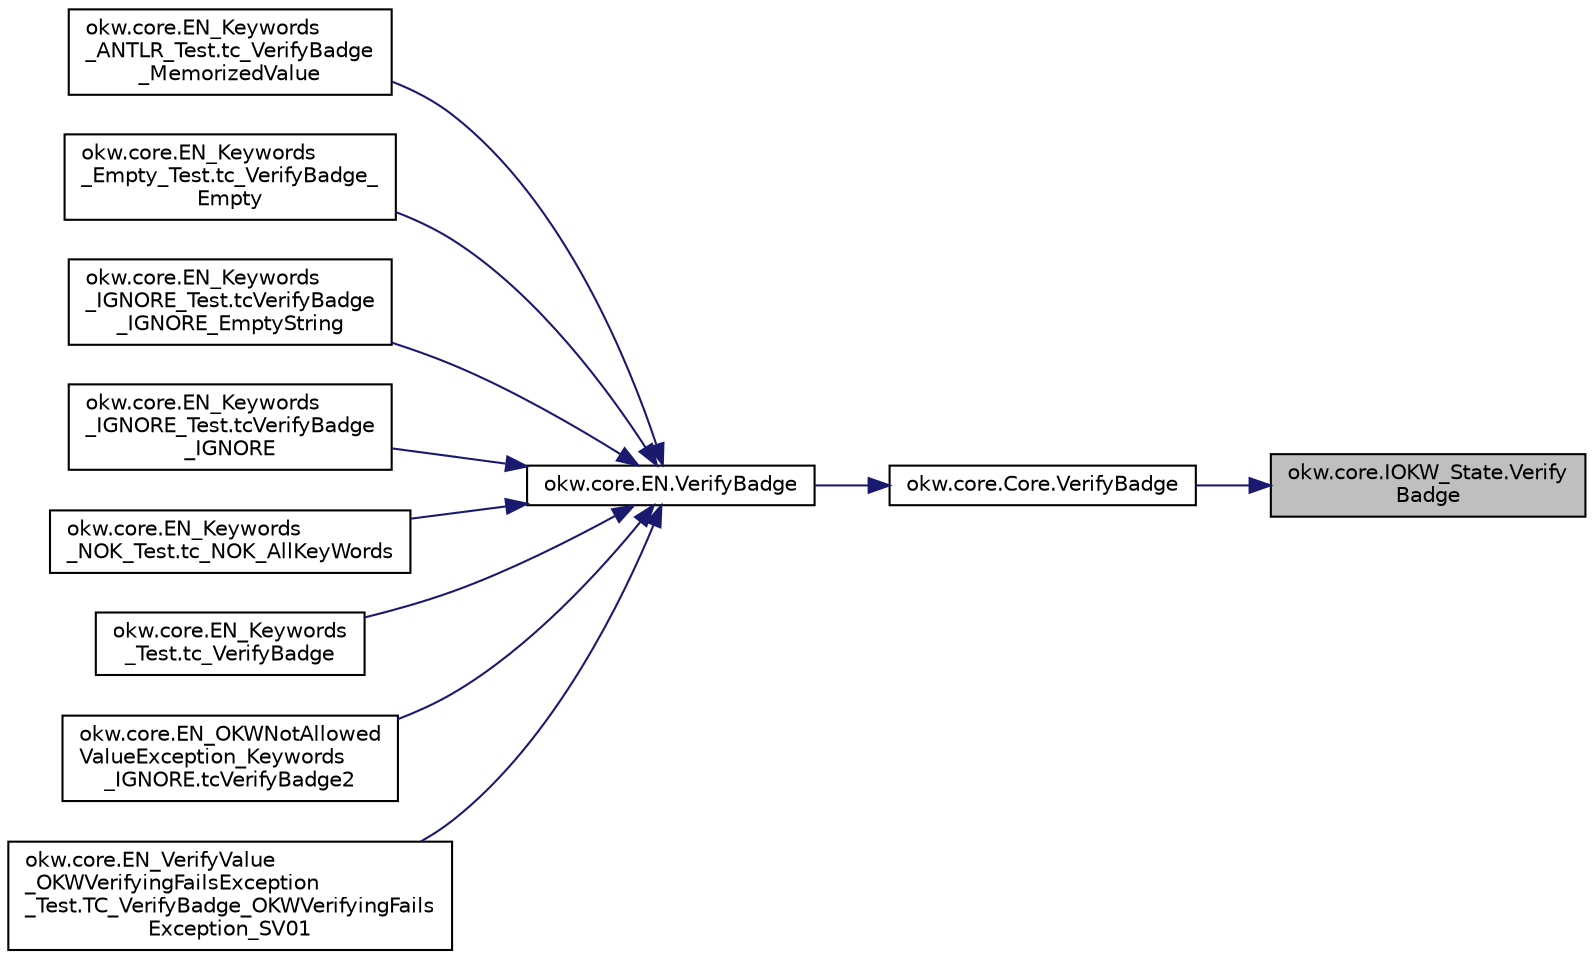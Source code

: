 digraph "okw.core.IOKW_State.VerifyBadge"
{
 // INTERACTIVE_SVG=YES
 // LATEX_PDF_SIZE
  edge [fontname="Helvetica",fontsize="10",labelfontname="Helvetica",labelfontsize="10"];
  node [fontname="Helvetica",fontsize="10",shape=record];
  rankdir="RL";
  Node4045 [label="okw.core.IOKW_State.Verify\lBadge",height=0.2,width=0.4,color="black", fillcolor="grey75", style="filled", fontcolor="black",tooltip="Überprüft den Badge des Objektes ."];
  Node4045 -> Node4046 [dir="back",color="midnightblue",fontsize="10",style="solid",fontname="Helvetica"];
  Node4046 [label="okw.core.Core.VerifyBadge",height=0.2,width=0.4,color="black", fillcolor="white", style="filled",URL="$classokw_1_1core_1_1_core.html#a1ef41049d026a423f72c8e59770fd30e",tooltip="Überprüft den Badge des Objektes ."];
  Node4046 -> Node4047 [dir="back",color="midnightblue",fontsize="10",style="solid",fontname="Helvetica"];
  Node4047 [label="okw.core.EN.VerifyBadge",height=0.2,width=0.4,color="black", fillcolor="white", style="filled",URL="$classokw_1_1core_1_1_e_n.html#a3e6f852b199a67adc840960a96a9e6b3",tooltip="Überprüft den Badge des Objektes ."];
  Node4047 -> Node4048 [dir="back",color="midnightblue",fontsize="10",style="solid",fontname="Helvetica"];
  Node4048 [label="okw.core.EN_Keywords\l_ANTLR_Test.tc_VerifyBadge\l_MemorizedValue",height=0.2,width=0.4,color="black", fillcolor="white", style="filled",URL="$classokw_1_1core_1_1_e_n___keywords___a_n_t_l_r___test.html#a54243da38e7f31b496f9413a4b238e19",tooltip=" "];
  Node4047 -> Node4049 [dir="back",color="midnightblue",fontsize="10",style="solid",fontname="Helvetica"];
  Node4049 [label="okw.core.EN_Keywords\l_Empty_Test.tc_VerifyBadge_\lEmpty",height=0.2,width=0.4,color="black", fillcolor="white", style="filled",URL="$classokw_1_1core_1_1_e_n___keywords___empty___test.html#adf4e014dad4eb7e14117ecf0b9819a61",tooltip="Prüft \"${EMPTY}\" für das Schlüsslewort VerifyBadge(string,string)"];
  Node4047 -> Node4050 [dir="back",color="midnightblue",fontsize="10",style="solid",fontname="Helvetica"];
  Node4050 [label="okw.core.EN_Keywords\l_IGNORE_Test.tcVerifyBadge\l_IGNORE_EmptyString",height=0.2,width=0.4,color="black", fillcolor="white", style="filled",URL="$classokw_1_1core_1_1_e_n___keywords___i_g_n_o_r_e___test.html#a7e466d22a1777038bf749ddac487c968",tooltip="Prüft ob das Schlüsselwort VerifyLabel( FN, \"\" ) nicht ausgeführt wird."];
  Node4047 -> Node4051 [dir="back",color="midnightblue",fontsize="10",style="solid",fontname="Helvetica"];
  Node4051 [label="okw.core.EN_Keywords\l_IGNORE_Test.tcVerifyBadge\l_IGNORE",height=0.2,width=0.4,color="black", fillcolor="white", style="filled",URL="$classokw_1_1core_1_1_e_n___keywords___i_g_n_o_r_e___test.html#a2532dfa7894ff84744eb0529c5186f5a",tooltip="Prüft ob das Schlüsselwort VerifyVerifyBadge( FN, \"${IGNORE}\" ) nicht ausgeführt wird."];
  Node4047 -> Node4052 [dir="back",color="midnightblue",fontsize="10",style="solid",fontname="Helvetica"];
  Node4052 [label="okw.core.EN_Keywords\l_NOK_Test.tc_NOK_AllKeyWords",height=0.2,width=0.4,color="black", fillcolor="white", style="filled",URL="$classokw_1_1core_1_1_e_n___keywords___n_o_k___test.html#a81a960a2341dfb0e27da7871291c84dc",tooltip="Prüft methoden aufruf für einen einfachen Click."];
  Node4047 -> Node4053 [dir="back",color="midnightblue",fontsize="10",style="solid",fontname="Helvetica"];
  Node4053 [label="okw.core.EN_Keywords\l_Test.tc_VerifyBadge",height=0.2,width=0.4,color="black", fillcolor="white", style="filled",URL="$classokw_1_1core_1_1_e_n___keywords___test.html#a99e3b8b468e9a49cbdc4fdd7cfe89ac5",tooltip="\"Normaler\" Testfall für das Schlüsselwort EN.VerifyBadge(String,String)."];
  Node4047 -> Node4054 [dir="back",color="midnightblue",fontsize="10",style="solid",fontname="Helvetica"];
  Node4054 [label="okw.core.EN_OKWNotAllowed\lValueException_Keywords\l_IGNORE.tcVerifyBadge2",height=0.2,width=0.4,color="black", fillcolor="white", style="filled",URL="$classokw_1_1core_1_1_e_n___o_k_w_not_allowed_value_exception___keywords___i_g_n_o_r_e.html#aafd98b3b89a5cae16ee2b3fcbb83d475",tooltip="Prüft ob \"\"${IGNORE}${TCN}\" die Ausnahme okw.exceptions.OKWNotAllowedValueException auslöst."];
  Node4047 -> Node4055 [dir="back",color="midnightblue",fontsize="10",style="solid",fontname="Helvetica"];
  Node4055 [label="okw.core.EN_VerifyValue\l_OKWVerifyingFailsException\l_Test.TC_VerifyBadge_OKWVerifyingFails\lException_SV01",height=0.2,width=0.4,color="black", fillcolor="white", style="filled",URL="$classokw_1_1core_1_1_e_n___verify_value___o_k_w_verifying_fails_exception___test.html#abd6e687e5304baa03c092206b7ba51ee",tooltip="Test auf das fehlerwerfen von VerifyBadge."];
}
